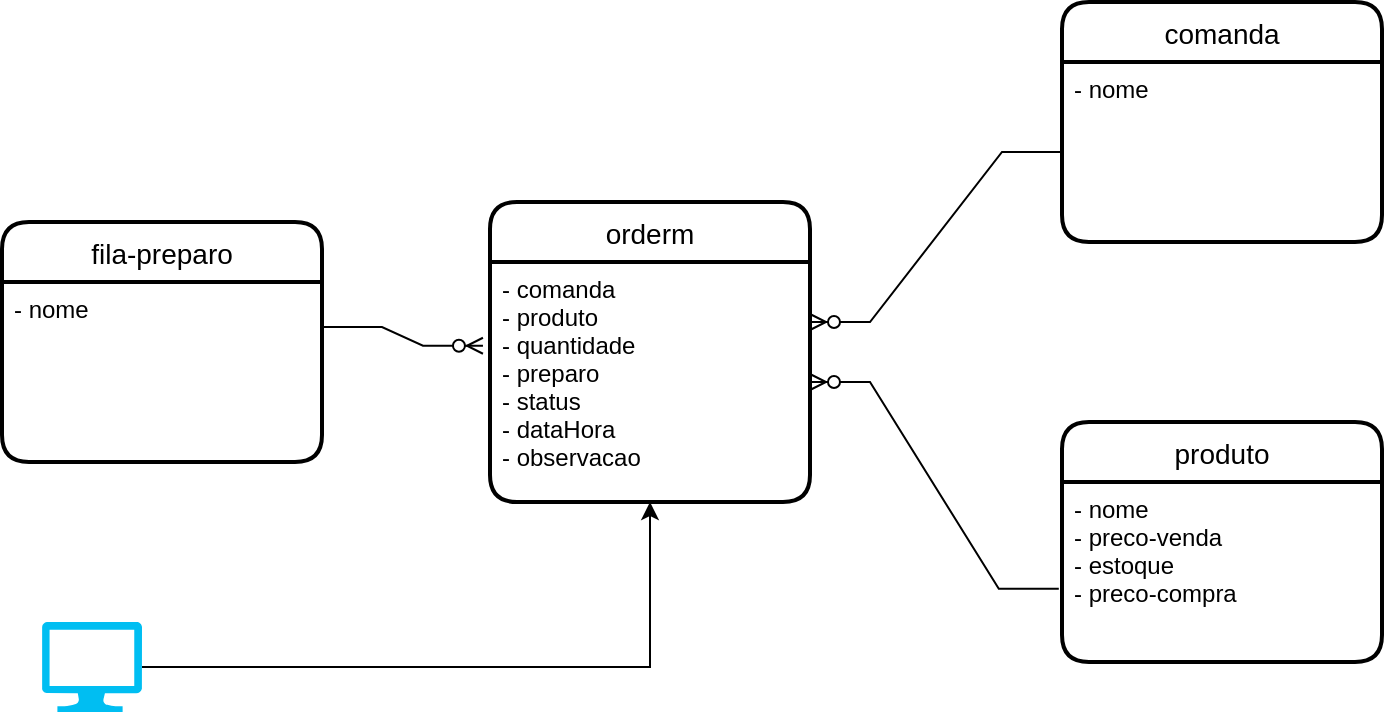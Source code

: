 <mxfile version="20.7.4" type="github"><diagram id="uRmhPj2WKDE5g0k02K2y" name="Página-1"><mxGraphModel dx="988" dy="589" grid="1" gridSize="10" guides="1" tooltips="1" connect="1" arrows="1" fold="1" page="1" pageScale="1" pageWidth="827" pageHeight="1169" math="0" shadow="0"><root><mxCell id="0"/><mxCell id="1" parent="0"/><mxCell id="VnzIf5FkFqyw5oujaTNz-4" value="comanda" style="swimlane;childLayout=stackLayout;horizontal=1;startSize=30;horizontalStack=0;rounded=1;fontSize=14;fontStyle=0;strokeWidth=2;resizeParent=0;resizeLast=1;shadow=0;dashed=0;align=center;" vertex="1" parent="1"><mxGeometry x="540" y="30" width="160" height="120" as="geometry"/></mxCell><mxCell id="VnzIf5FkFqyw5oujaTNz-5" value="- nome&#10;" style="align=left;strokeColor=none;fillColor=none;spacingLeft=4;fontSize=12;verticalAlign=top;resizable=0;rotatable=0;part=1;" vertex="1" parent="VnzIf5FkFqyw5oujaTNz-4"><mxGeometry y="30" width="160" height="90" as="geometry"/></mxCell><mxCell id="VnzIf5FkFqyw5oujaTNz-8" value="produto" style="swimlane;childLayout=stackLayout;horizontal=1;startSize=30;horizontalStack=0;rounded=1;fontSize=14;fontStyle=0;strokeWidth=2;resizeParent=0;resizeLast=1;shadow=0;dashed=0;align=center;" vertex="1" parent="1"><mxGeometry x="540" y="240" width="160" height="120" as="geometry"/></mxCell><mxCell id="VnzIf5FkFqyw5oujaTNz-9" value="- nome&#10;- preco-venda&#10;- estoque&#10;- preco-compra" style="align=left;strokeColor=none;fillColor=none;spacingLeft=4;fontSize=12;verticalAlign=top;resizable=0;rotatable=0;part=1;" vertex="1" parent="VnzIf5FkFqyw5oujaTNz-8"><mxGeometry y="30" width="160" height="90" as="geometry"/></mxCell><mxCell id="VnzIf5FkFqyw5oujaTNz-10" value="orderm" style="swimlane;childLayout=stackLayout;horizontal=1;startSize=30;horizontalStack=0;rounded=1;fontSize=14;fontStyle=0;strokeWidth=2;resizeParent=0;resizeLast=1;shadow=0;dashed=0;align=center;" vertex="1" parent="1"><mxGeometry x="254" y="130" width="160" height="150" as="geometry"/></mxCell><mxCell id="VnzIf5FkFqyw5oujaTNz-11" value="- comanda&#10;- produto&#10;- quantidade&#10;- preparo&#10;- status&#10;- dataHora&#10;- observacao" style="align=left;strokeColor=none;fillColor=none;spacingLeft=4;fontSize=12;verticalAlign=top;resizable=0;rotatable=0;part=1;" vertex="1" parent="VnzIf5FkFqyw5oujaTNz-10"><mxGeometry y="30" width="160" height="120" as="geometry"/></mxCell><mxCell id="VnzIf5FkFqyw5oujaTNz-13" value="" style="edgeStyle=entityRelationEdgeStyle;fontSize=12;html=1;endArrow=ERzeroToMany;endFill=1;rounded=0;entryX=1;entryY=0.25;entryDx=0;entryDy=0;" edge="1" parent="1" source="VnzIf5FkFqyw5oujaTNz-5" target="VnzIf5FkFqyw5oujaTNz-11"><mxGeometry width="100" height="100" relative="1" as="geometry"><mxPoint x="360" y="360" as="sourcePoint"/><mxPoint x="460" y="260" as="targetPoint"/></mxGeometry></mxCell><mxCell id="VnzIf5FkFqyw5oujaTNz-14" value="" style="edgeStyle=entityRelationEdgeStyle;fontSize=12;html=1;endArrow=ERzeroToMany;endFill=1;rounded=0;entryX=1;entryY=0.5;entryDx=0;entryDy=0;exitX=-0.01;exitY=0.593;exitDx=0;exitDy=0;exitPerimeter=0;" edge="1" parent="1" source="VnzIf5FkFqyw5oujaTNz-9" target="VnzIf5FkFqyw5oujaTNz-11"><mxGeometry width="100" height="100" relative="1" as="geometry"><mxPoint x="475.72" y="270" as="sourcePoint"/><mxPoint x="351" y="377.2" as="targetPoint"/></mxGeometry></mxCell><mxCell id="VnzIf5FkFqyw5oujaTNz-16" value="fila-preparo" style="swimlane;childLayout=stackLayout;horizontal=1;startSize=30;horizontalStack=0;rounded=1;fontSize=14;fontStyle=0;strokeWidth=2;resizeParent=0;resizeLast=1;shadow=0;dashed=0;align=center;" vertex="1" parent="1"><mxGeometry x="10" y="140" width="160" height="120" as="geometry"/></mxCell><mxCell id="VnzIf5FkFqyw5oujaTNz-17" value="- nome" style="align=left;strokeColor=none;fillColor=none;spacingLeft=4;fontSize=12;verticalAlign=top;resizable=0;rotatable=0;part=1;" vertex="1" parent="VnzIf5FkFqyw5oujaTNz-16"><mxGeometry y="30" width="160" height="90" as="geometry"/></mxCell><mxCell id="VnzIf5FkFqyw5oujaTNz-18" value="" style="edgeStyle=entityRelationEdgeStyle;fontSize=12;html=1;endArrow=ERzeroToMany;endFill=1;rounded=0;entryX=-0.022;entryY=0.349;entryDx=0;entryDy=0;exitX=1;exitY=0.25;exitDx=0;exitDy=0;entryPerimeter=0;" edge="1" parent="1" source="VnzIf5FkFqyw5oujaTNz-17" target="VnzIf5FkFqyw5oujaTNz-11"><mxGeometry width="100" height="100" relative="1" as="geometry"><mxPoint x="421.68" y="416.33" as="sourcePoint"/><mxPoint x="300" y="330.0" as="targetPoint"/></mxGeometry></mxCell><mxCell id="VnzIf5FkFqyw5oujaTNz-38" style="edgeStyle=orthogonalEdgeStyle;rounded=0;orthogonalLoop=1;jettySize=auto;html=1;exitX=1;exitY=0.5;exitDx=0;exitDy=0;exitPerimeter=0;" edge="1" parent="1" source="VnzIf5FkFqyw5oujaTNz-36" target="VnzIf5FkFqyw5oujaTNz-11"><mxGeometry relative="1" as="geometry"><Array as="points"><mxPoint x="334" y="363"/></Array></mxGeometry></mxCell><mxCell id="VnzIf5FkFqyw5oujaTNz-36" value="" style="verticalLabelPosition=bottom;html=1;verticalAlign=top;align=center;strokeColor=none;fillColor=#00BEF2;shape=mxgraph.azure.computer;pointerEvents=1;" vertex="1" parent="1"><mxGeometry x="30" y="340" width="50" height="45" as="geometry"/></mxCell></root></mxGraphModel></diagram></mxfile>